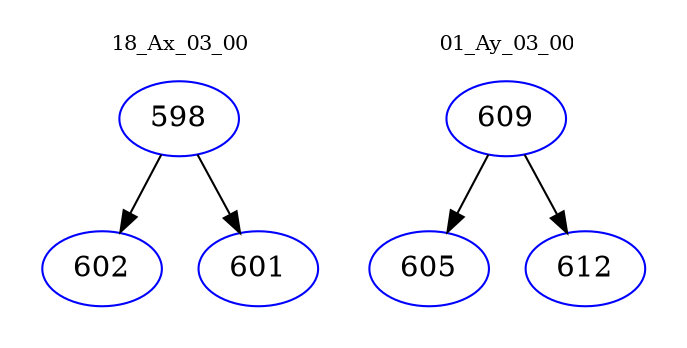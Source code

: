 digraph{
subgraph cluster_0 {
color = white
label = "18_Ax_03_00";
fontsize=10;
T0_598 [label="598", color="blue"]
T0_598 -> T0_602 [color="black"]
T0_602 [label="602", color="blue"]
T0_598 -> T0_601 [color="black"]
T0_601 [label="601", color="blue"]
}
subgraph cluster_1 {
color = white
label = "01_Ay_03_00";
fontsize=10;
T1_609 [label="609", color="blue"]
T1_609 -> T1_605 [color="black"]
T1_605 [label="605", color="blue"]
T1_609 -> T1_612 [color="black"]
T1_612 [label="612", color="blue"]
}
}
